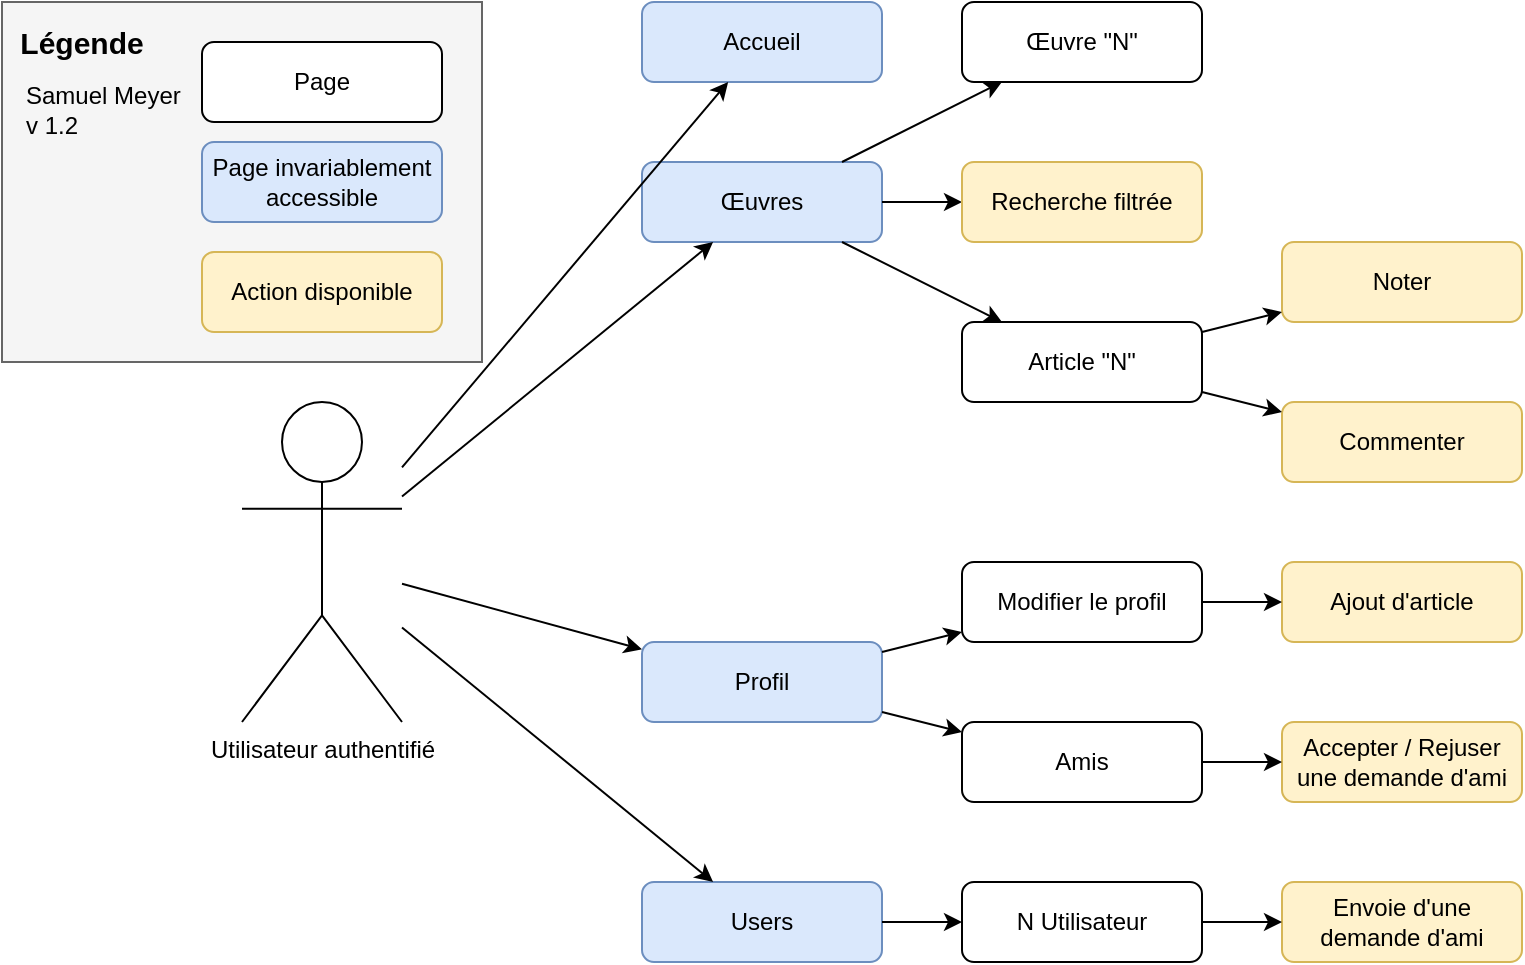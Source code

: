 <mxfile version="12.9.9" type="device"><diagram id="zMx_ZCnJDdhbiB5kYGJD" name="Page-1"><mxGraphModel dx="1086" dy="806" grid="1" gridSize="10" guides="1" tooltips="1" connect="1" arrows="1" fold="1" page="1" pageScale="1" pageWidth="1169" pageHeight="827" math="0" shadow="0"><root><mxCell id="0"/><mxCell id="1" parent="0"/><mxCell id="lkL70HtxXJZ3KCcoQ1Hc-5" value="Modifier le profil" style="rounded=1;whiteSpace=wrap;html=1;" parent="1" vertex="1"><mxGeometry x="560" y="400" width="120" height="40" as="geometry"/></mxCell><mxCell id="pxZbWxwn1h5OnFXrnW2z-1" value="Users" style="rounded=1;whiteSpace=wrap;html=1;fillColor=#dae8fc;strokeColor=#6c8ebf;" parent="1" vertex="1"><mxGeometry x="400" y="560" width="120" height="40" as="geometry"/></mxCell><mxCell id="pxZbWxwn1h5OnFXrnW2z-3" value="Profil" style="rounded=1;whiteSpace=wrap;html=1;fillColor=#dae8fc;strokeColor=#6c8ebf;" parent="1" vertex="1"><mxGeometry x="400" y="440" width="120" height="40" as="geometry"/></mxCell><mxCell id="pxZbWxwn1h5OnFXrnW2z-5" value="Amis" style="rounded=1;whiteSpace=wrap;html=1;" parent="1" vertex="1"><mxGeometry x="560" y="480" width="120" height="40" as="geometry"/></mxCell><mxCell id="pxZbWxwn1h5OnFXrnW2z-11" value="" style="endArrow=classic;html=1;" parent="1" source="pxZbWxwn1h5OnFXrnW2z-3" target="lkL70HtxXJZ3KCcoQ1Hc-5" edge="1"><mxGeometry width="50" height="50" relative="1" as="geometry"><mxPoint x="570" y="360" as="sourcePoint"/><mxPoint x="620" y="310" as="targetPoint"/></mxGeometry></mxCell><mxCell id="pxZbWxwn1h5OnFXrnW2z-12" value="" style="endArrow=classic;html=1;" parent="1" source="pxZbWxwn1h5OnFXrnW2z-3" target="pxZbWxwn1h5OnFXrnW2z-5" edge="1"><mxGeometry width="50" height="50" relative="1" as="geometry"><mxPoint x="570" y="360" as="sourcePoint"/><mxPoint x="620" y="310" as="targetPoint"/></mxGeometry></mxCell><mxCell id="pxZbWxwn1h5OnFXrnW2z-19" value="N Utilisateur" style="rounded=1;whiteSpace=wrap;html=1;" parent="1" vertex="1"><mxGeometry x="560" y="560" width="120" height="40" as="geometry"/></mxCell><mxCell id="pxZbWxwn1h5OnFXrnW2z-22" value="" style="endArrow=classic;html=1;" parent="1" source="pxZbWxwn1h5OnFXrnW2z-1" target="pxZbWxwn1h5OnFXrnW2z-19" edge="1"><mxGeometry width="50" height="50" relative="1" as="geometry"><mxPoint x="700" y="520" as="sourcePoint"/><mxPoint x="756" y="520" as="targetPoint"/></mxGeometry></mxCell><mxCell id="j6kq-z6y5hgnTKh8SGcz-16" value="Accueil" style="rounded=1;whiteSpace=wrap;html=1;fillColor=#dae8fc;strokeColor=#6c8ebf;" parent="1" vertex="1"><mxGeometry x="400" y="120" width="120" height="40" as="geometry"/></mxCell><mxCell id="j6kq-z6y5hgnTKh8SGcz-17" value="Œuvres" style="rounded=1;whiteSpace=wrap;html=1;fillColor=#dae8fc;strokeColor=#6c8ebf;" parent="1" vertex="1"><mxGeometry x="400" y="200" width="120" height="40" as="geometry"/></mxCell><mxCell id="j6kq-z6y5hgnTKh8SGcz-18" value="Article &quot;N&quot;" style="rounded=1;whiteSpace=wrap;html=1;" parent="1" vertex="1"><mxGeometry x="560" y="280" width="120" height="40" as="geometry"/></mxCell><mxCell id="j6kq-z6y5hgnTKh8SGcz-20" value="" style="endArrow=classic;html=1;" parent="1" source="j6kq-z6y5hgnTKh8SGcz-17" target="j6kq-z6y5hgnTKh8SGcz-18" edge="1"><mxGeometry width="50" height="50" relative="1" as="geometry"><mxPoint x="810" y="440" as="sourcePoint"/><mxPoint x="920" y="430" as="targetPoint"/></mxGeometry></mxCell><mxCell id="j6kq-z6y5hgnTKh8SGcz-21" value="" style="group;container=1;" parent="1" vertex="1" connectable="0"><mxGeometry x="100" y="120" width="220" height="360" as="geometry"/></mxCell><mxCell id="j6kq-z6y5hgnTKh8SGcz-22" value="" style="rounded=0;whiteSpace=wrap;html=1;fillColor=#f5f5f5;strokeColor=#666666;fontColor=#333333;" parent="j6kq-z6y5hgnTKh8SGcz-21" vertex="1"><mxGeometry x="-20" width="240" height="180" as="geometry"/></mxCell><mxCell id="j6kq-z6y5hgnTKh8SGcz-23" value="Page invariablement accessible" style="rounded=1;whiteSpace=wrap;html=1;fillColor=#dae8fc;strokeColor=#6c8ebf;" parent="j6kq-z6y5hgnTKh8SGcz-21" vertex="1"><mxGeometry x="80" y="70" width="120" height="40" as="geometry"/></mxCell><mxCell id="j6kq-z6y5hgnTKh8SGcz-24" value="Légende" style="text;html=1;strokeColor=none;fillColor=none;align=center;verticalAlign=middle;whiteSpace=wrap;rounded=0;fontStyle=1;fontSize=15;" parent="j6kq-z6y5hgnTKh8SGcz-21" vertex="1"><mxGeometry x="-20" y="10" width="80" height="20" as="geometry"/></mxCell><mxCell id="j6kq-z6y5hgnTKh8SGcz-25" value="Page" style="rounded=1;whiteSpace=wrap;html=1;" parent="j6kq-z6y5hgnTKh8SGcz-21" vertex="1"><mxGeometry x="80" y="20" width="120" height="40" as="geometry"/></mxCell><mxCell id="j6kq-z6y5hgnTKh8SGcz-27" value="Samuel Meyer&lt;br&gt;v 1.2" style="text;html=1;strokeColor=none;fillColor=none;align=left;verticalAlign=middle;whiteSpace=wrap;rounded=0;" parent="j6kq-z6y5hgnTKh8SGcz-21" vertex="1"><mxGeometry x="-10" y="30" width="110" height="48" as="geometry"/></mxCell><mxCell id="4Z9ZjAGlVlXYLtr5ivAJ-1" value="Utilisateur authentifié" style="shape=umlActor;verticalLabelPosition=bottom;labelBackgroundColor=#ffffff;verticalAlign=top;html=1;outlineConnect=0;" parent="j6kq-z6y5hgnTKh8SGcz-21" vertex="1"><mxGeometry x="100" y="200" width="80" height="160" as="geometry"/></mxCell><mxCell id="j6kq-z6y5hgnTKh8SGcz-29" value="" style="endArrow=classic;html=1;" parent="1" source="j6kq-z6y5hgnTKh8SGcz-17" target="cn4vYLIY7wHexHQsYPRi-2" edge="1"><mxGeometry width="50" height="50" relative="1" as="geometry"><mxPoint x="590" y="390" as="sourcePoint"/><mxPoint x="572" y="220" as="targetPoint"/></mxGeometry></mxCell><mxCell id="j6kq-z6y5hgnTKh8SGcz-35" value="&lt;span&gt;Œuvre &quot;N&quot;&lt;/span&gt;" style="rounded=1;whiteSpace=wrap;html=1;" parent="1" vertex="1"><mxGeometry x="560" y="120" width="120" height="40" as="geometry"/></mxCell><mxCell id="j6kq-z6y5hgnTKh8SGcz-36" value="" style="endArrow=classic;html=1;" parent="1" source="j6kq-z6y5hgnTKh8SGcz-17" target="j6kq-z6y5hgnTKh8SGcz-35" edge="1"><mxGeometry width="50" height="50" relative="1" as="geometry"><mxPoint x="510" y="250" as="sourcePoint"/><mxPoint x="590" y="290" as="targetPoint"/></mxGeometry></mxCell><mxCell id="cn4vYLIY7wHexHQsYPRi-1" value="Action disponible" style="rounded=1;whiteSpace=wrap;html=1;fillColor=#fff2cc;strokeColor=#d6b656;" parent="1" vertex="1"><mxGeometry x="180" y="245" width="120" height="40" as="geometry"/></mxCell><mxCell id="cn4vYLIY7wHexHQsYPRi-2" value="Recherche filtrée" style="rounded=1;whiteSpace=wrap;html=1;fillColor=#fff2cc;strokeColor=#d6b656;" parent="1" vertex="1"><mxGeometry x="560" y="200" width="120" height="40" as="geometry"/></mxCell><mxCell id="cn4vYLIY7wHexHQsYPRi-4" value="Noter" style="rounded=1;whiteSpace=wrap;html=1;fillColor=#fff2cc;strokeColor=#d6b656;" parent="1" vertex="1"><mxGeometry x="720" y="240" width="120" height="40" as="geometry"/></mxCell><mxCell id="cn4vYLIY7wHexHQsYPRi-5" value="Commenter" style="rounded=1;whiteSpace=wrap;html=1;fillColor=#fff2cc;strokeColor=#d6b656;" parent="1" vertex="1"><mxGeometry x="720" y="320" width="120" height="40" as="geometry"/></mxCell><mxCell id="cn4vYLIY7wHexHQsYPRi-7" value="Ajout d'article" style="rounded=1;whiteSpace=wrap;html=1;fillColor=#fff2cc;strokeColor=#d6b656;" parent="1" vertex="1"><mxGeometry x="720" y="400" width="120" height="40" as="geometry"/></mxCell><mxCell id="cn4vYLIY7wHexHQsYPRi-8" value="Envoie d'une demande d'ami" style="rounded=1;whiteSpace=wrap;html=1;fillColor=#fff2cc;strokeColor=#d6b656;" parent="1" vertex="1"><mxGeometry x="720" y="560" width="120" height="40" as="geometry"/></mxCell><mxCell id="cn4vYLIY7wHexHQsYPRi-9" value="Accepter / Rejuser une demande d'ami" style="rounded=1;whiteSpace=wrap;html=1;fillColor=#fff2cc;strokeColor=#d6b656;" parent="1" vertex="1"><mxGeometry x="720" y="480" width="120" height="40" as="geometry"/></mxCell><mxCell id="cn4vYLIY7wHexHQsYPRi-10" value="" style="endArrow=classic;html=1;" parent="1" source="j6kq-z6y5hgnTKh8SGcz-18" target="cn4vYLIY7wHexHQsYPRi-5" edge="1"><mxGeometry width="50" height="50" relative="1" as="geometry"><mxPoint x="570" y="440" as="sourcePoint"/><mxPoint x="620" y="390" as="targetPoint"/></mxGeometry></mxCell><mxCell id="cn4vYLIY7wHexHQsYPRi-11" value="" style="endArrow=classic;html=1;" parent="1" source="j6kq-z6y5hgnTKh8SGcz-18" target="cn4vYLIY7wHexHQsYPRi-4" edge="1"><mxGeometry width="50" height="50" relative="1" as="geometry"><mxPoint x="690" y="325" as="sourcePoint"/><mxPoint x="730" y="335" as="targetPoint"/></mxGeometry></mxCell><mxCell id="cn4vYLIY7wHexHQsYPRi-12" value="" style="endArrow=classic;html=1;" parent="1" source="lkL70HtxXJZ3KCcoQ1Hc-5" target="cn4vYLIY7wHexHQsYPRi-7" edge="1"><mxGeometry width="50" height="50" relative="1" as="geometry"><mxPoint x="700" y="335" as="sourcePoint"/><mxPoint x="740" y="345" as="targetPoint"/></mxGeometry></mxCell><mxCell id="cn4vYLIY7wHexHQsYPRi-13" value="" style="endArrow=classic;html=1;" parent="1" source="pxZbWxwn1h5OnFXrnW2z-5" target="cn4vYLIY7wHexHQsYPRi-9" edge="1"><mxGeometry width="50" height="50" relative="1" as="geometry"><mxPoint x="710" y="345" as="sourcePoint"/><mxPoint x="750" y="355" as="targetPoint"/></mxGeometry></mxCell><mxCell id="cn4vYLIY7wHexHQsYPRi-14" value="" style="endArrow=classic;html=1;" parent="1" source="pxZbWxwn1h5OnFXrnW2z-19" target="cn4vYLIY7wHexHQsYPRi-8" edge="1"><mxGeometry width="50" height="50" relative="1" as="geometry"><mxPoint x="720" y="355" as="sourcePoint"/><mxPoint x="760" y="365" as="targetPoint"/></mxGeometry></mxCell><mxCell id="4Z9ZjAGlVlXYLtr5ivAJ-2" value="" style="endArrow=classic;html=1;" parent="1" source="4Z9ZjAGlVlXYLtr5ivAJ-1" target="j6kq-z6y5hgnTKh8SGcz-16" edge="1"><mxGeometry width="50" height="50" relative="1" as="geometry"><mxPoint x="530" y="440" as="sourcePoint"/><mxPoint x="580" y="390" as="targetPoint"/></mxGeometry></mxCell><mxCell id="4Z9ZjAGlVlXYLtr5ivAJ-3" value="" style="endArrow=classic;html=1;" parent="1" source="4Z9ZjAGlVlXYLtr5ivAJ-1" target="j6kq-z6y5hgnTKh8SGcz-17" edge="1"><mxGeometry width="50" height="50" relative="1" as="geometry"><mxPoint x="290" y="362.727" as="sourcePoint"/><mxPoint x="453.077" y="170" as="targetPoint"/></mxGeometry></mxCell><mxCell id="4Z9ZjAGlVlXYLtr5ivAJ-4" value="" style="endArrow=classic;html=1;" parent="1" source="4Z9ZjAGlVlXYLtr5ivAJ-1" target="pxZbWxwn1h5OnFXrnW2z-3" edge="1"><mxGeometry width="50" height="50" relative="1" as="geometry"><mxPoint x="300" y="372.727" as="sourcePoint"/><mxPoint x="463.077" y="180" as="targetPoint"/></mxGeometry></mxCell><mxCell id="4Z9ZjAGlVlXYLtr5ivAJ-5" value="" style="endArrow=classic;html=1;" parent="1" source="4Z9ZjAGlVlXYLtr5ivAJ-1" target="pxZbWxwn1h5OnFXrnW2z-1" edge="1"><mxGeometry width="50" height="50" relative="1" as="geometry"><mxPoint x="310" y="382.727" as="sourcePoint"/><mxPoint x="473.077" y="190" as="targetPoint"/></mxGeometry></mxCell></root></mxGraphModel></diagram></mxfile>